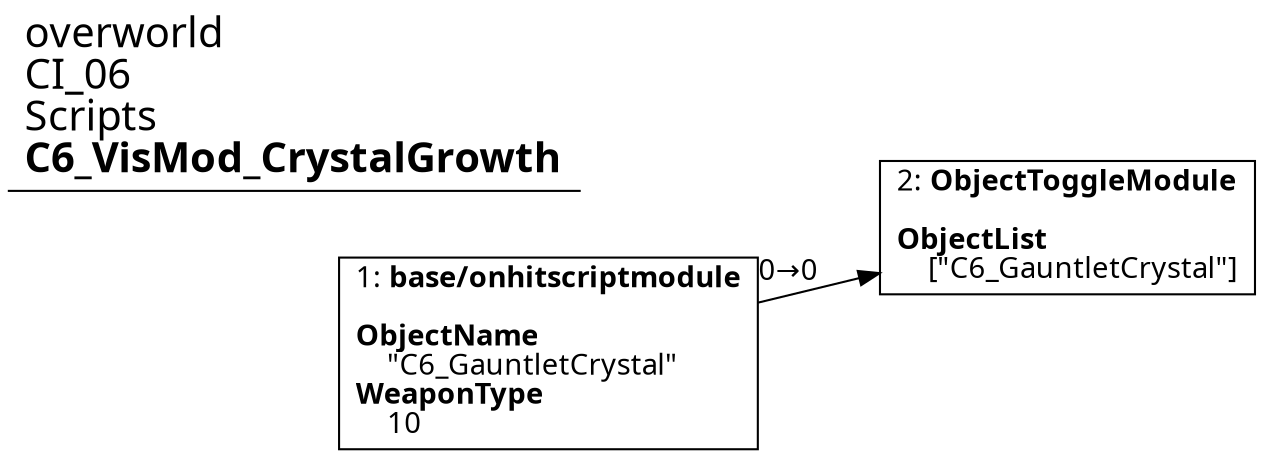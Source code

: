 digraph {
    layout = fdp;
    overlap = prism;
    sep = "+16";
    splines = spline;

    node [ shape = box ];

    graph [ fontname = "Segoe UI" ];
    node [ fontname = "Segoe UI" ];
    edge [ fontname = "Segoe UI" ];

    1 [ label = <1: <b>base/onhitscriptmodule</b><br/><br/><b>ObjectName</b><br align="left"/>    &quot;C6_GauntletCrystal&quot;<br align="left"/><b>WeaponType</b><br align="left"/>    10<br align="left"/>> ];
    1 [ pos = "0.21800001,-0.186!" ];
    1 -> 2 [ label = "0→0" ];

    2 [ label = <2: <b>ObjectToggleModule</b><br/><br/><b>ObjectList</b><br align="left"/>    [&quot;C6_GauntletCrystal&quot;]<br align="left"/>> ];
    2 [ pos = "0.46800002,-0.186!" ];

    title [ pos = "0.21700001,-0.185!" ];
    title [ shape = underline ];
    title [ label = <<font point-size="20">overworld<br align="left"/>CI_06<br align="left"/>Scripts<br align="left"/><b>C6_VisMod_CrystalGrowth</b><br align="left"/></font>> ];
}
